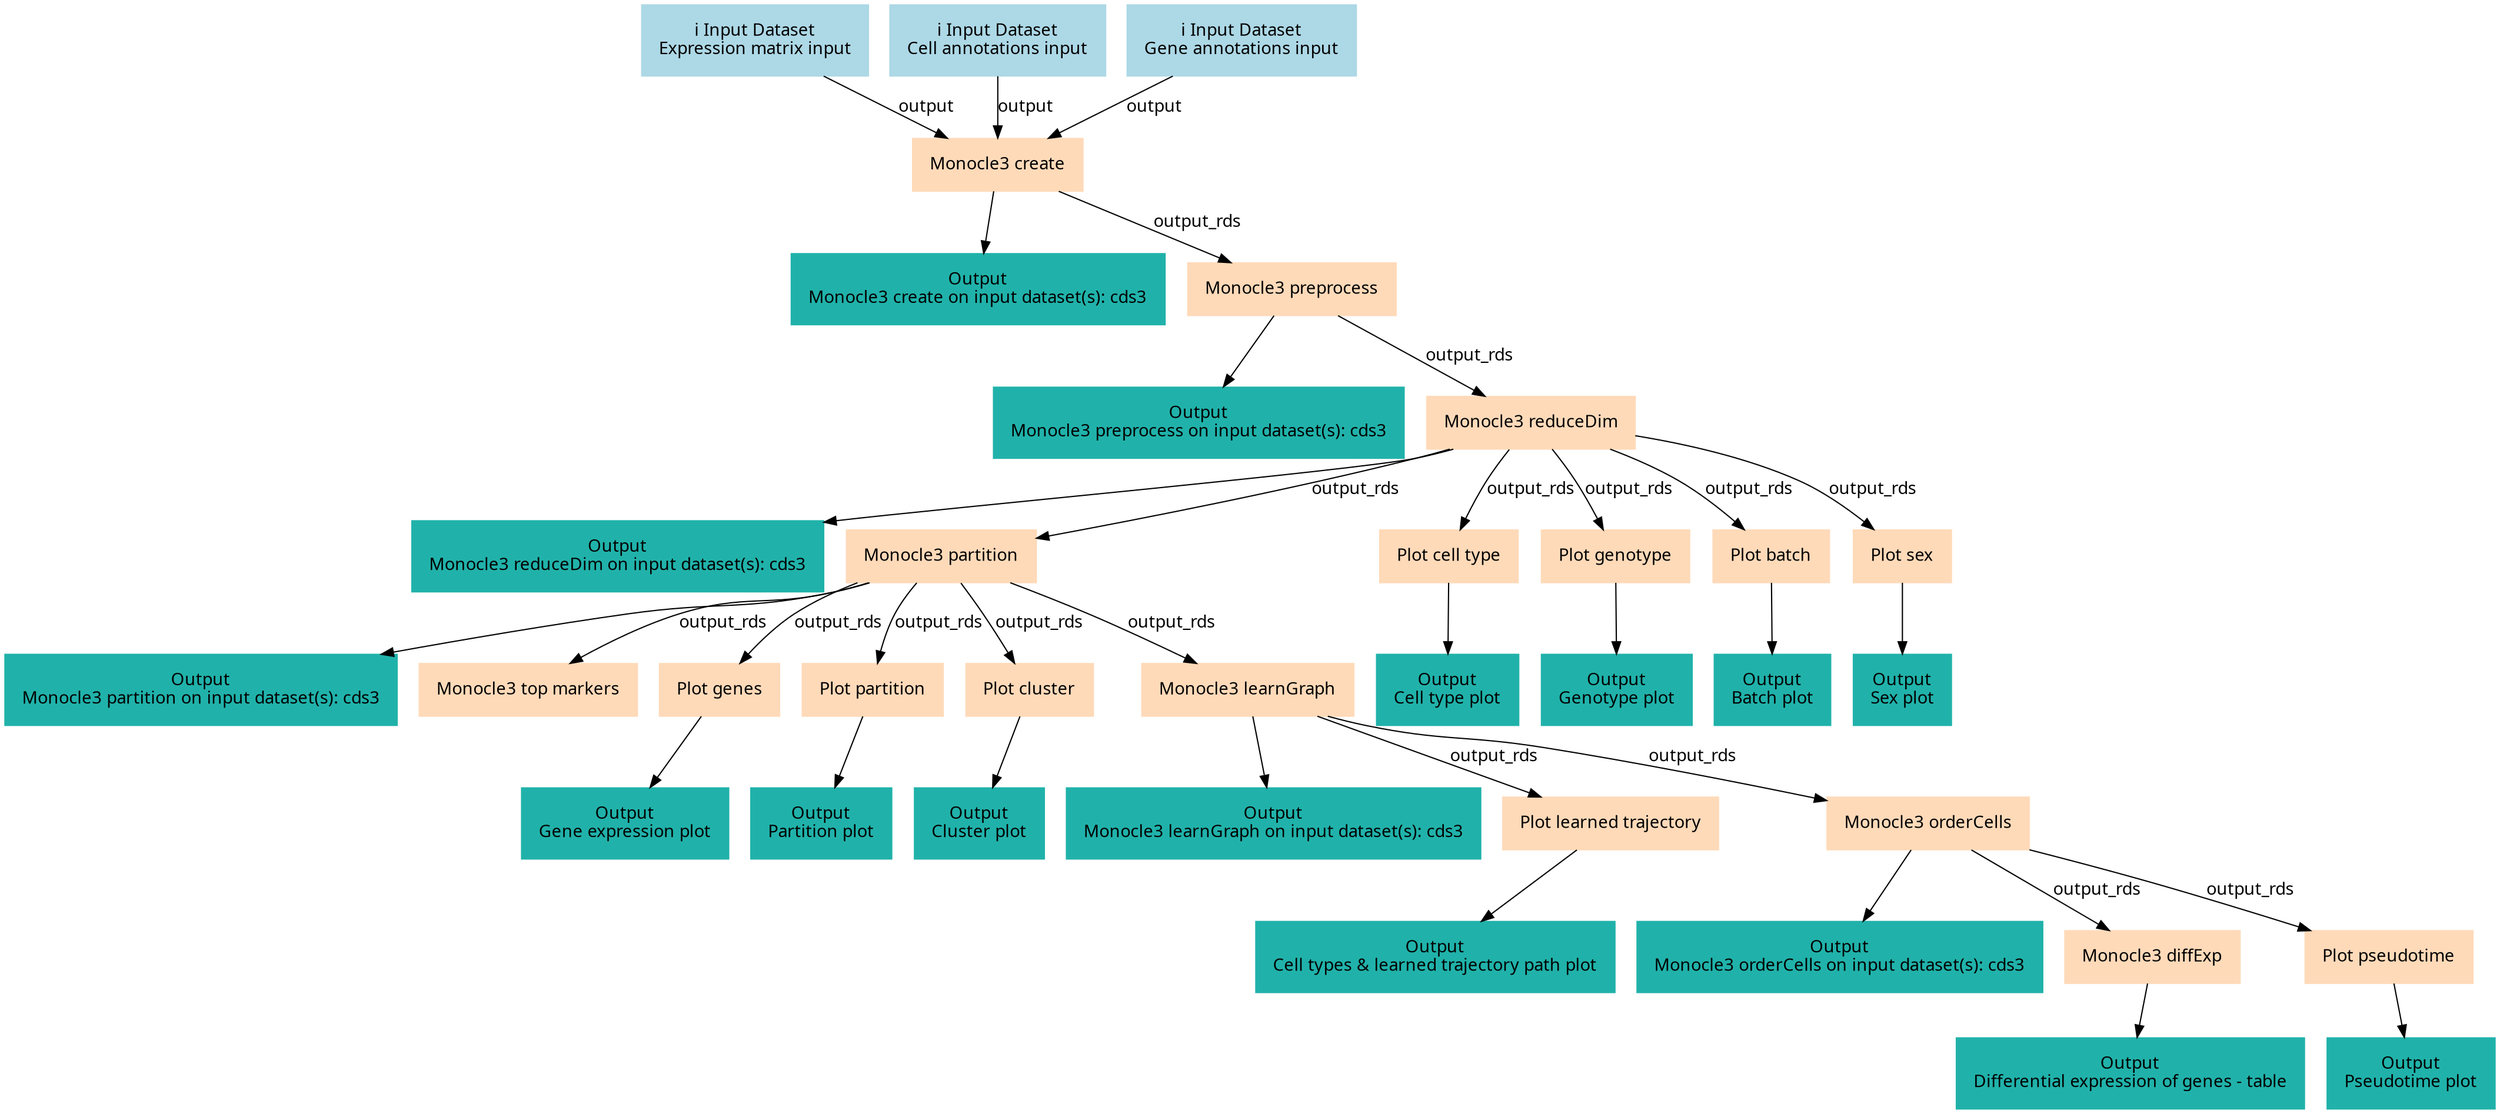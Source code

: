 digraph main {
  node [fontname="Atkinson Hyperlegible", shape=box, color=white,style=filled,color=peachpuff,margin="0.2,0.2"];
  edge [fontname="Atkinson Hyperlegible"];
  0[color=lightblue,label="ℹ️ Input Dataset\nExpression matrix input"]
  1[color=lightblue,label="ℹ️ Input Dataset\nCell annotations input"]
  2[color=lightblue,label="ℹ️ Input Dataset\nGene annotations input"]
  3[label="Monocle3 create"]
  1 -> 3 [label="output"]
  0 -> 3 [label="output"]
  2 -> 3 [label="output"]
  k30db218df9e5426dac9b7823743ab5fb[color=lightseagreen,label="Output\nMonocle3 create on input dataset(s): cds3"]
  3 -> k30db218df9e5426dac9b7823743ab5fb
  4[label="Monocle3 preprocess"]
  3 -> 4 [label="output_rds"]
  k38996ee00c004a01ad18f2e505eaf780[color=lightseagreen,label="Output\nMonocle3 preprocess on input dataset(s): cds3"]
  4 -> k38996ee00c004a01ad18f2e505eaf780
  5[label="Monocle3 reduceDim"]
  4 -> 5 [label="output_rds"]
  k21edf68f72df457daad7c5fc5afa2b6b[color=lightseagreen,label="Output\nMonocle3 reduceDim on input dataset(s): cds3"]
  5 -> k21edf68f72df457daad7c5fc5afa2b6b
  6[label="Monocle3 partition"]
  5 -> 6 [label="output_rds"]
  kfdb0e52027c443a08f27a25832a0816d[color=lightseagreen,label="Output\nMonocle3 partition on input dataset(s): cds3"]
  6 -> kfdb0e52027c443a08f27a25832a0816d
  7[label="Plot cell type"]
  5 -> 7 [label="output_rds"]
  k5e309658e20f4da18841818f16fa8f01[color=lightseagreen,label="Output\nCell type plot"]
  7 -> k5e309658e20f4da18841818f16fa8f01
  8[label="Plot genotype"]
  5 -> 8 [label="output_rds"]
  kaca3b2c02d3b4a4e8732cf6ddc7844a4[color=lightseagreen,label="Output\nGenotype plot"]
  8 -> kaca3b2c02d3b4a4e8732cf6ddc7844a4
  9[label="Plot batch"]
  5 -> 9 [label="output_rds"]
  kc8eec2e41a6447bb812b4002968c57c8[color=lightseagreen,label="Output\nBatch plot"]
  9 -> kc8eec2e41a6447bb812b4002968c57c8
  10[label="Plot sex"]
  5 -> 10 [label="output_rds"]
  kc75954dd34d54a20bcf3e5cd92d74885[color=lightseagreen,label="Output\nSex plot"]
  10 -> kc75954dd34d54a20bcf3e5cd92d74885
  11[label="Monocle3 top markers"]
  6 -> 11 [label="output_rds"]
  12[label="Plot genes"]
  6 -> 12 [label="output_rds"]
  kf91c22a38c6d432a92c5cb010115fa86[color=lightseagreen,label="Output\nGene expression plot"]
  12 -> kf91c22a38c6d432a92c5cb010115fa86
  13[label="Plot partition"]
  6 -> 13 [label="output_rds"]
  kf4c5f89bedd7489cb4a2a7a3e7d6a89d[color=lightseagreen,label="Output\nPartition plot"]
  13 -> kf4c5f89bedd7489cb4a2a7a3e7d6a89d
  14[label="Plot cluster"]
  6 -> 14 [label="output_rds"]
  ka2c1a628d79d4e37ad33de92033021a8[color=lightseagreen,label="Output\nCluster plot"]
  14 -> ka2c1a628d79d4e37ad33de92033021a8
  15[label="Monocle3 learnGraph"]
  6 -> 15 [label="output_rds"]
  ked2003aa4680409f8d79e79b878a786c[color=lightseagreen,label="Output\nMonocle3 learnGraph on input dataset(s): cds3"]
  15 -> ked2003aa4680409f8d79e79b878a786c
  16[label="Plot learned trajectory"]
  15 -> 16 [label="output_rds"]
  k6fa555f1b4f24e5dbce1ed462d8e056d[color=lightseagreen,label="Output\nCell types & learned trajectory path plot"]
  16 -> k6fa555f1b4f24e5dbce1ed462d8e056d
  17[label="Monocle3 orderCells"]
  15 -> 17 [label="output_rds"]
  k96d104123d7f4970b5416f4367fa3f37[color=lightseagreen,label="Output\nMonocle3 orderCells on input dataset(s): cds3"]
  17 -> k96d104123d7f4970b5416f4367fa3f37
  18[label="Monocle3 diffExp"]
  17 -> 18 [label="output_rds"]
  kdb1dc4572d6e47ccb7ced0a4d23e9498[color=lightseagreen,label="Output\nDifferential expression of genes - table"]
  18 -> kdb1dc4572d6e47ccb7ced0a4d23e9498
  19[label="Plot pseudotime"]
  17 -> 19 [label="output_rds"]
  kd1b3efd20a814dad8652589c2678fbaa[color=lightseagreen,label="Output\nPseudotime plot"]
  19 -> kd1b3efd20a814dad8652589c2678fbaa
}